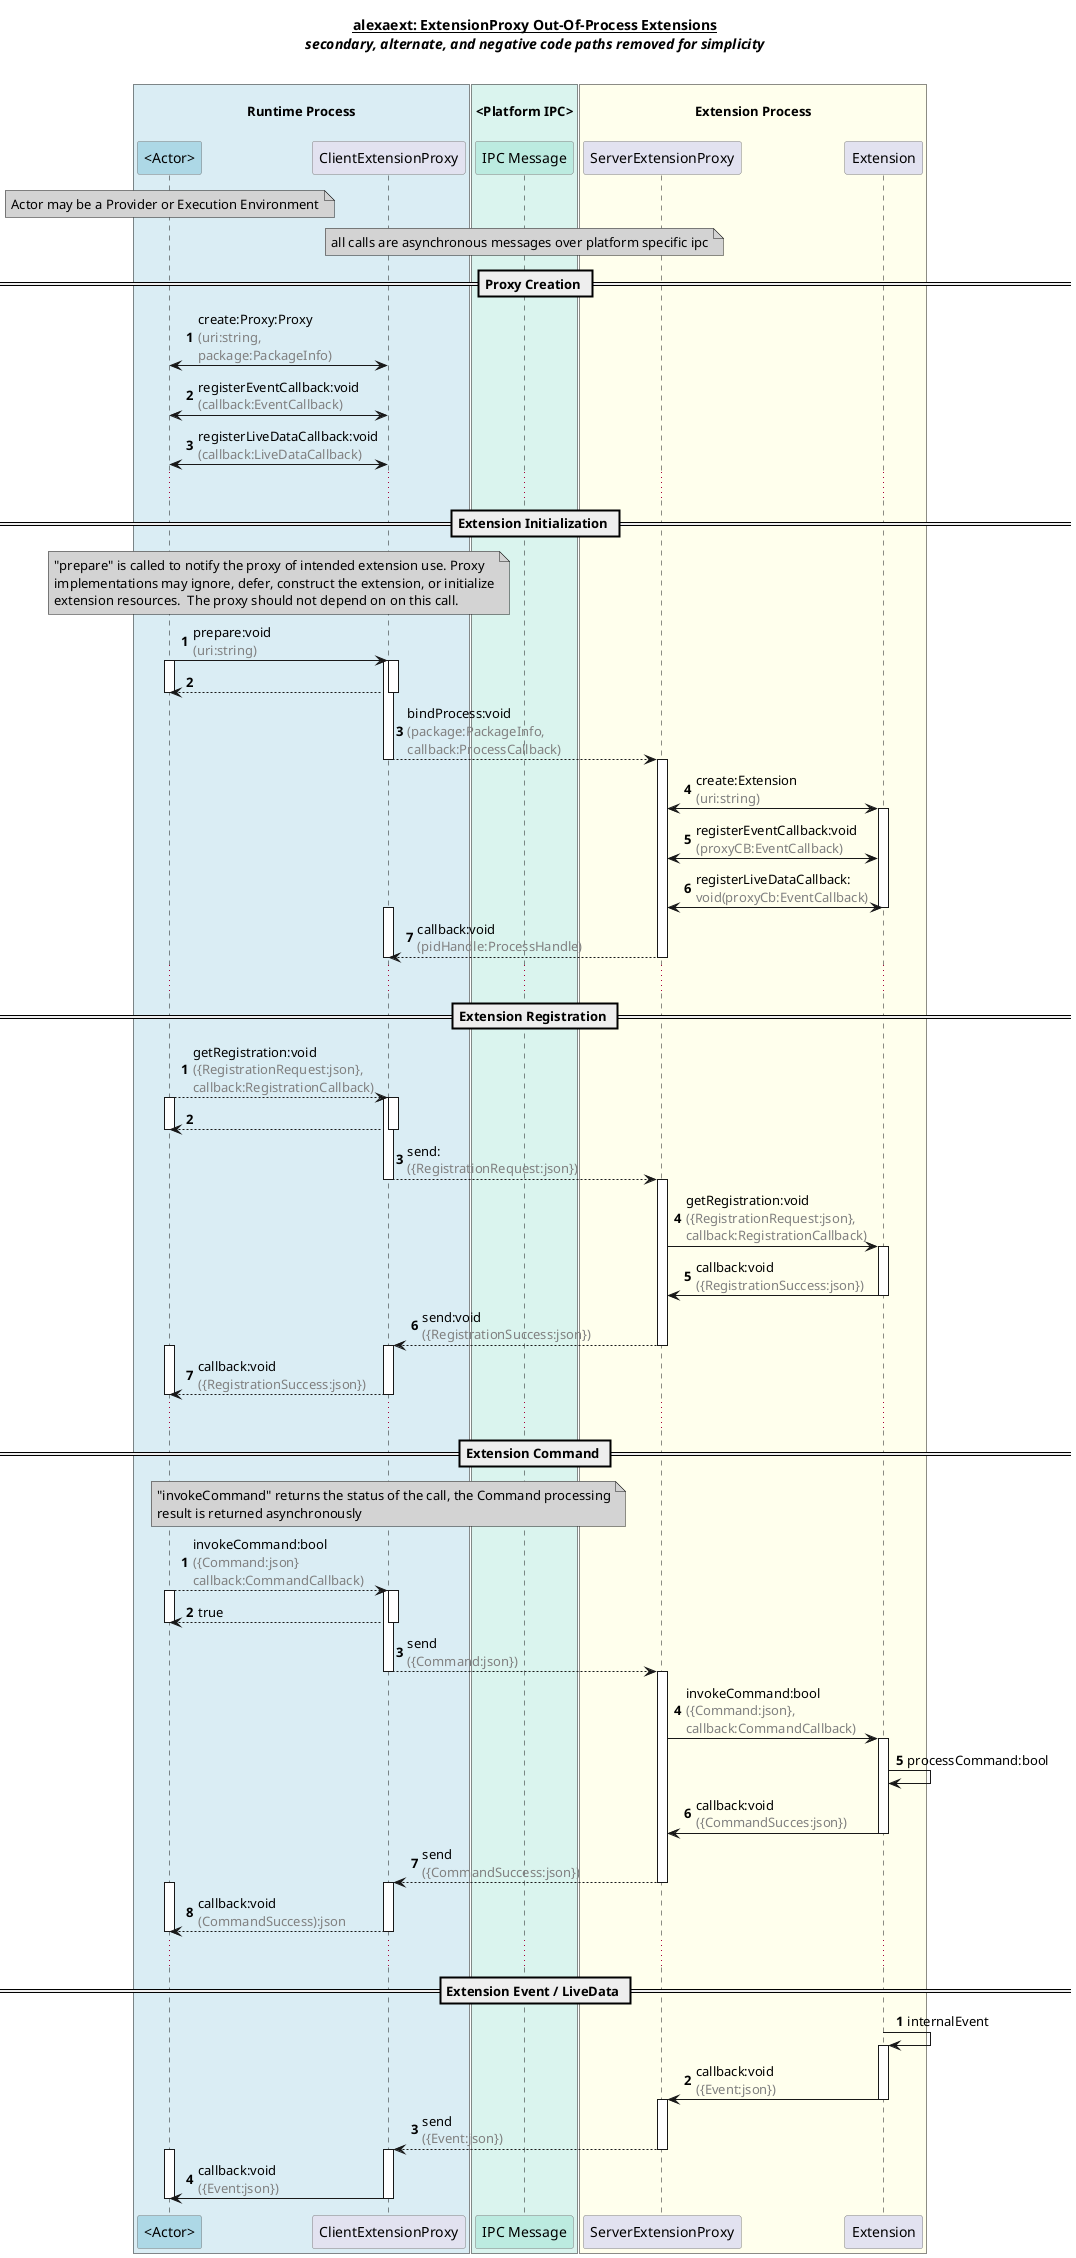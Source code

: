 @startuml RemoteExtensionProxy

title
<u><b>alexaext: ExtensionProxy Out-Of-Process Extensions</b></u>
<i>secondary, alternate, and negative code paths removed for simplicity</i>

 'blank title line for spacing
end title

skinparam sequence {
ParticipantBorderColor #808080
}
skinparam responseMessageBelowArrow true

box "\nRuntime Process\n" #daedf4
participant "<Actor>" as Actor #LightBlue
participant "ClientExtensionProxy" as Proxy
end box
box "\n<Platform IPC>\n" #daf4ee
participant "IPC Message" as IPC #bcebe0
end box
box "\nExtension Process\n" #ffffed
participant "ServerExtensionProxy" as Server
participant "Extension" as Extension
end box

note over Actor #LightGray: Actor may be a Provider or Execution Environment
note over IPC #LightGray: all calls are asynchronous messages over platform specific ipc

== Proxy Creation ==

autonumber
Actor <-> Proxy: create:Proxy:Proxy \n<font color=gray>(uri:string,\n<font color=gray>package:PackageInfo)
Actor <-> Proxy : registerEventCallback:void \n<font color=gray>(callback:EventCallback)
Actor <-> Proxy : registerLiveDataCallback:void \n<font color=gray>(callback:LiveDataCallback)
autonumber stop

...
== Extension Initialization ==

autonumber
note over Actor,Proxy #LightGray
  "prepare" is called to notify the proxy of intended extension use. Proxy
  implementations may ignore, defer, construct the extension, or initialize
  extension resources.  The proxy should not depend on on this call.
end note
Actor -> Proxy: prepare:void  \n<font color=gray>(uri:string)
activate Actor
activate Proxy
activate Proxy
return
deactivate Actor

Proxy --> Server: bindProcess:void  \n<font color=gray>(package:PackageInfo,  \n<font color=gray>callback:ProcessCallback)
deactivate Proxy
activate Server
Server <-> Extension: create:Extension \n<font color=gray>(uri:string)
activate Extension
Server <-> Extension : registerEventCallback:void  \n<font color=gray>(proxyCB:EventCallback)
Server <-> Extension : registerLiveDataCallback:  \n<font color=gray>void(proxyCb:EventCallback)
deactivate Extension
activate Proxy
Server --> Proxy: callback:void \n<font color=gray>(pidHandle:ProcessHandle)
deactivate Server
deactivate Proxy
autonumber stop

...
== Extension Registration ==

autonumber
Actor --> Proxy: getRegistration:void \n<font color=gray>({RegistrationRequest:json}, \n<font color=gray>callback:RegistrationCallback)
activate Actor
activate Proxy
activate Proxy
return
deactivate Actor
Proxy --> Server: send:  \n<font color=gray>({RegistrationRequest:json})
deactivate Proxy
activate Server
Server -> Extension: getRegistration:void  \n<font color=gray>({RegistrationRequest:json},  \n<font color=gray>callback:RegistrationCallback)
activate Extension
Extension -> Server: callback:void \n<font color=gray>({RegistrationSuccess:json})
deactivate Extension
Server --> Proxy: send:void \n<font color=gray>({RegistrationSuccess:json})
deactivate Server
activate Proxy
activate Actor
Proxy --> Actor: callback:void \n<font color=gray>({RegistrationSuccess:json})
deactivate Proxy
deactivate Actor
autonumber stop

...
== Extension Command ==

autonumber
note over Proxy #LightGray
  "invokeCommand" returns the status of the call, the Command processing
  result is returned asynchronously
end note
Actor --> Proxy: invokeCommand:bool \n<font color=gray>({Command:json} \n<font color=gray>callback:CommandCallback)
activate Actor
activate Proxy
activate Proxy
return true
deactivate Actor
Proxy --> Server: send \n<font color=gray>({Command:json})
deactivate Proxy
activate Server
Server -> Extension: invokeCommand:bool \n<font color=gray>({Command:json},  \n<font color=gray>callback:CommandCallback)
activate Extension
Extension -> Extension: processCommand:bool
Extension -> Server: callback:void \n<font color=gray>({CommandSucces:json})
deactivate Extension
Server --> Proxy: send \n<font color=gray>({CommandSuccess:json})
deactivate Server
activate Proxy
activate Actor
Proxy --> Actor: callback:void \n<font color=gray>(CommandSuccess):json
deactivate Proxy
deactivate Actor
autonumber stop

...
== Extension Event / LiveData ==

autonumber
Extension -> Extension: internalEvent
activate Extension
Extension -> Server: callback:void \n<font color=gray>({Event:json})
deactivate Extension
activate Server
Server --> Proxy: send \n<font color=gray>({Event:json})
deactivate Server
activate Proxy
activate Actor
Proxy -> Actor: callback:void  \n<font color=gray>({Event:json})
deactivate Proxy
deactivate Actor
autonumber stop

@enduml
